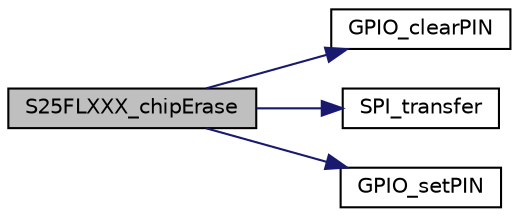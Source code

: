 digraph "S25FLXXX_chipErase"
{
  edge [fontname="Helvetica",fontsize="10",labelfontname="Helvetica",labelfontsize="10"];
  node [fontname="Helvetica",fontsize="10",shape=record];
  rankdir="LR";
  Node13 [label="S25FLXXX_chipErase",height=0.2,width=0.4,color="black", fillcolor="grey75", style="filled", fontcolor="black"];
  Node13 -> Node14 [color="midnightblue",fontsize="10",style="solid",fontname="Helvetica"];
  Node14 [label="GPIO_clearPIN",height=0.2,width=0.4,color="black", fillcolor="white", style="filled",URL="$_g_p_i_o_8c.html#a8e0195242968e9d04da390a9f40e88a3",tooltip="This clear an specific pin in a GPIO port. "];
  Node13 -> Node15 [color="midnightblue",fontsize="10",style="solid",fontname="Helvetica"];
  Node15 [label="SPI_transfer",height=0.2,width=0.4,color="black", fillcolor="white", style="filled",URL="$_s_p_i_8c.html#a5ad13ecfeda35016f18d06d2af95de60"];
  Node13 -> Node16 [color="midnightblue",fontsize="10",style="solid",fontname="Helvetica"];
  Node16 [label="GPIO_setPIN",height=0.2,width=0.4,color="black", fillcolor="white", style="filled",URL="$_g_p_i_o_8c.html#acb526ef87a32ac98905b39a88c04a928",tooltip="This set an specific pin in a GPIO port. "];
}
